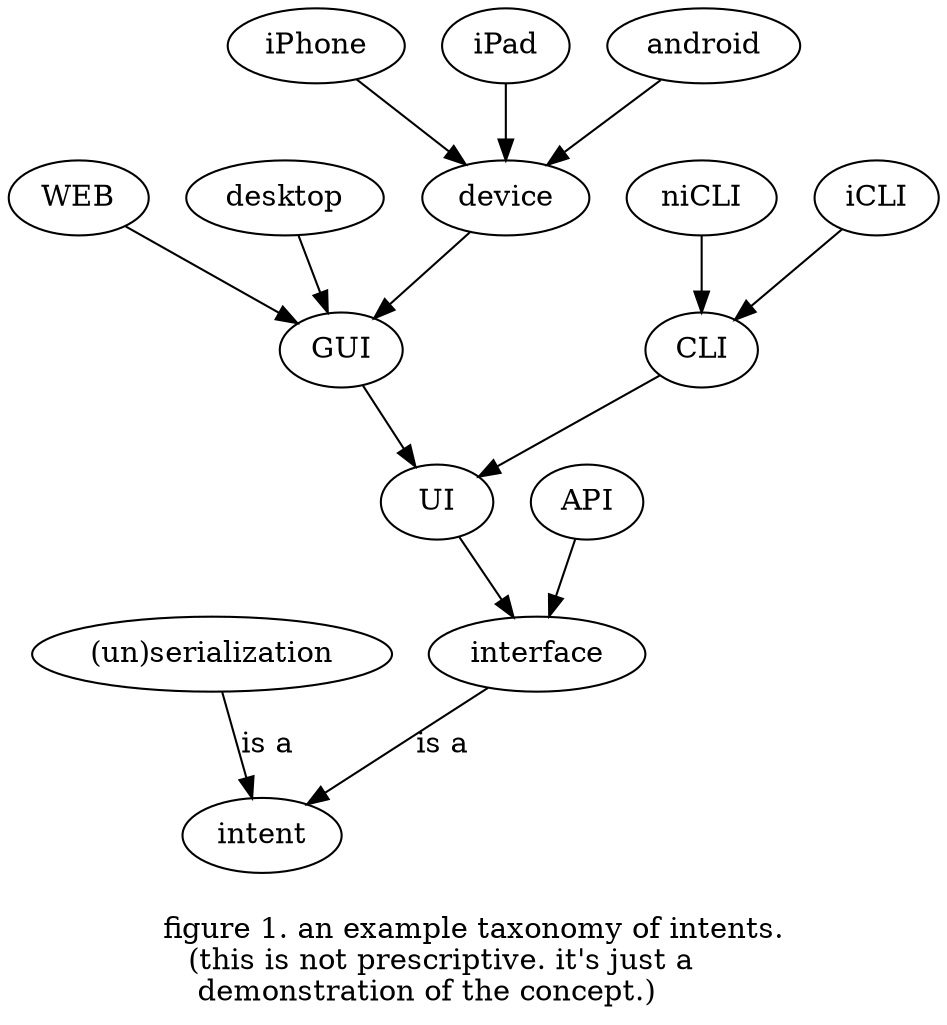 digraph g {

  label="
figure 1. an example taxonomy of intents.
(this is not prescriptive. it's just a       
demonstration of the concept.)          "

  intent

  serialization [label="(un)serialization"]
  serialization->intent [label="is a"]
  interface->intent [label="is a"]

  UI->interface
  API->interface

  GUI->UI

  WEB->GUI

  desktop->GUI

  device->GUI
  iPhone->device
  iPad->device
  android->device

  CLI->UI
  niCLI->CLI
  iCLI->CLI

}
